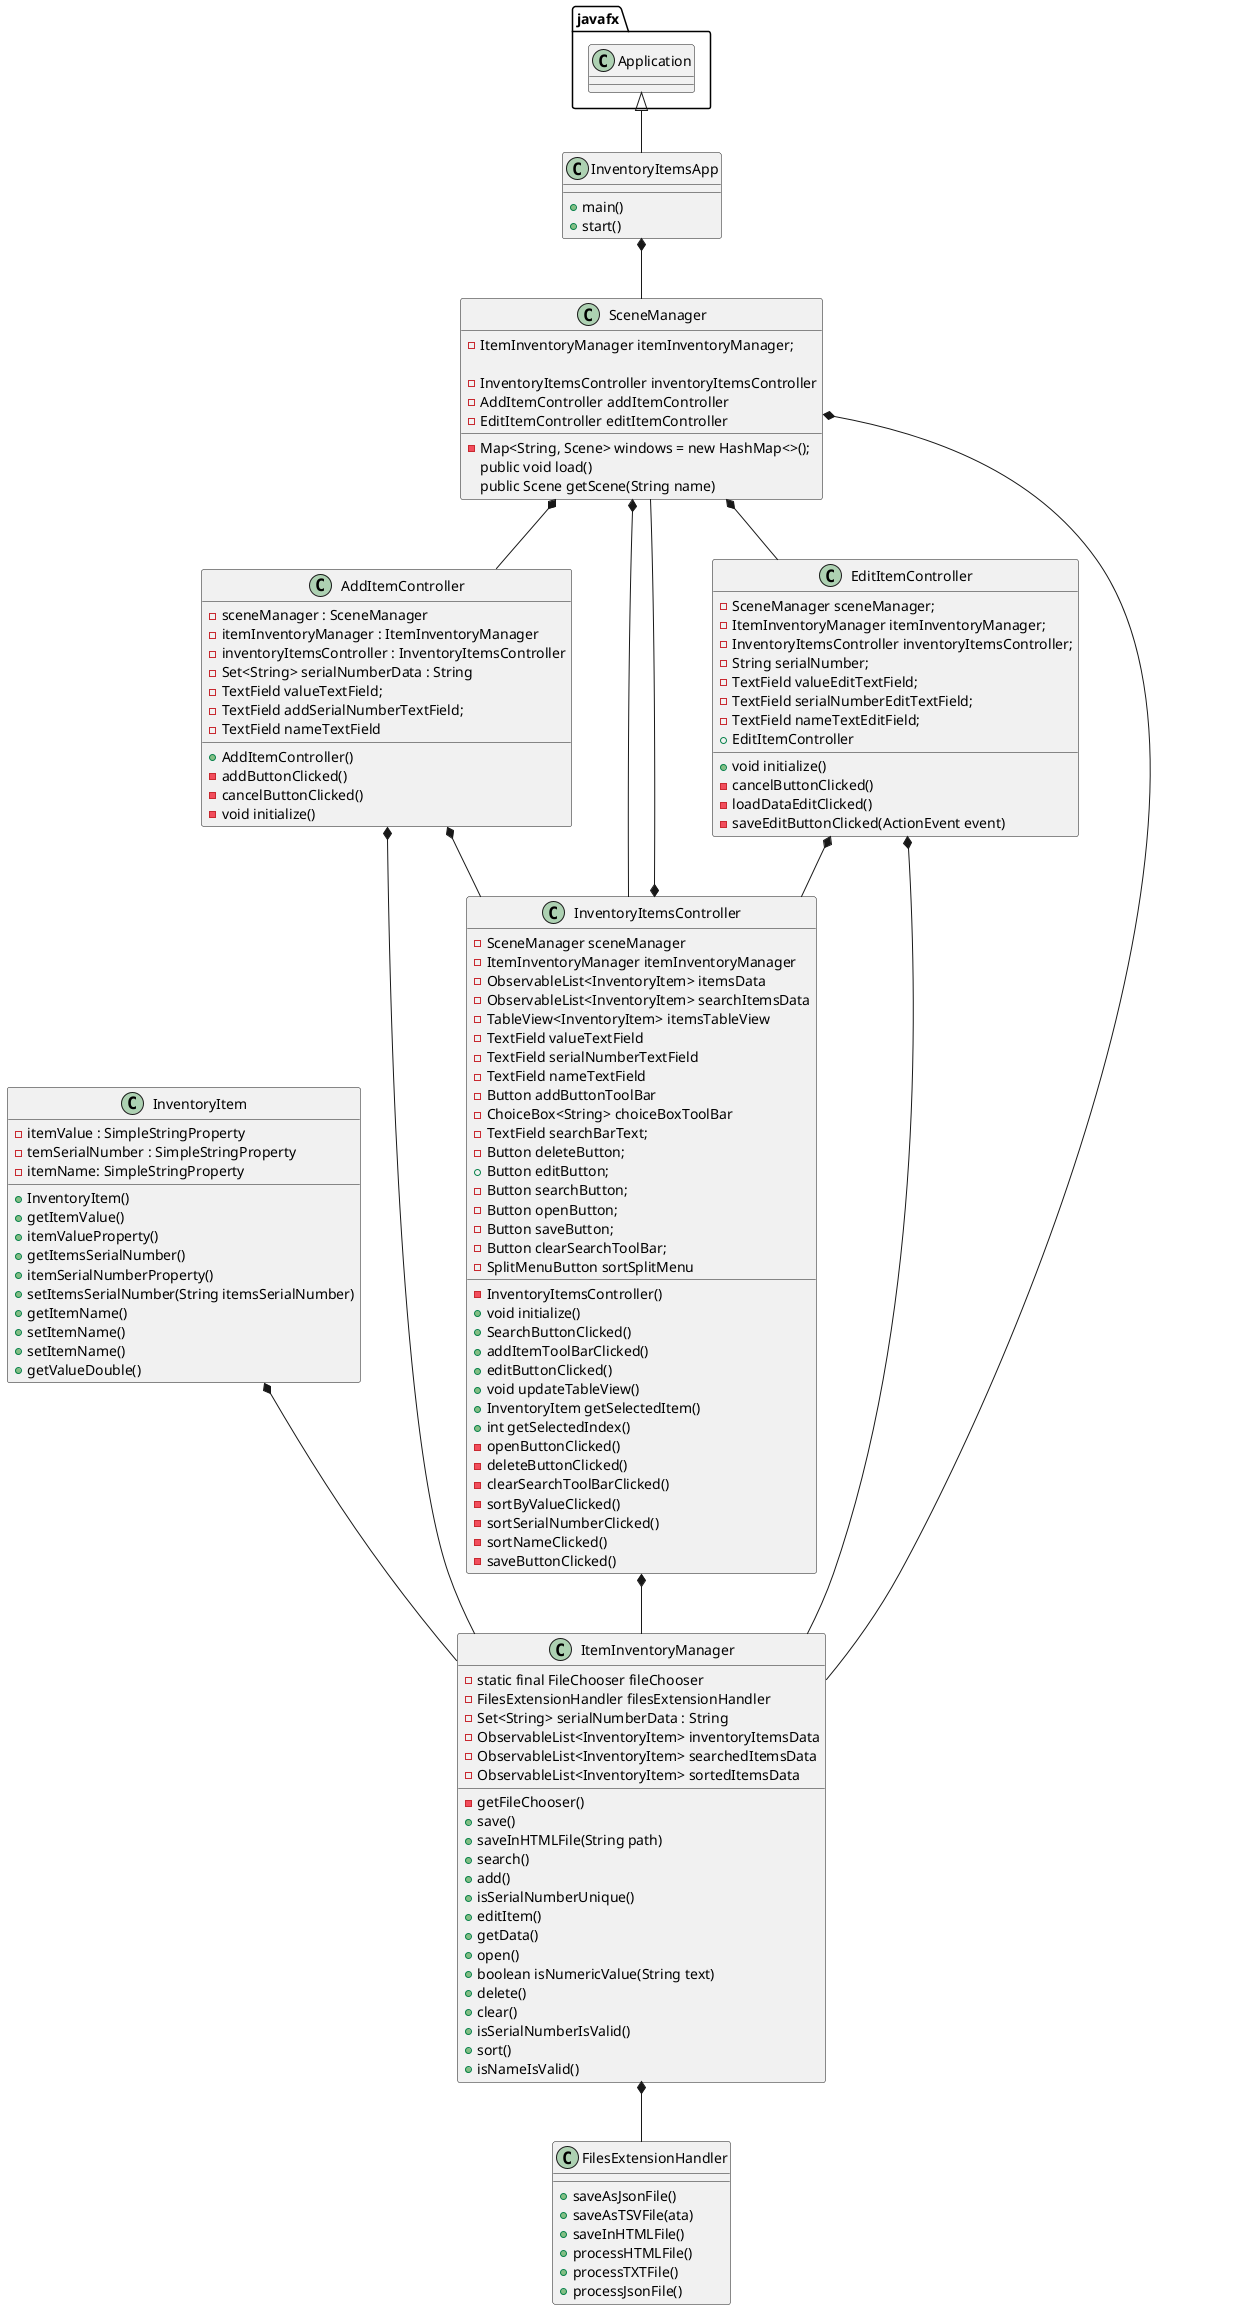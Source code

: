 @startuml

class InventoryItemsApp  {

    +main()
    +start()

    }
class AddItemController {
    - sceneManager : SceneManager
    - itemInventoryManager : ItemInventoryManager
    - inventoryItemsController : InventoryItemsController
    - Set<String> serialNumberData : String
    - TextField valueTextField;
    - TextField addSerialNumberTextField;
    - TextField nameTextField
        + AddItemController()
        - addButtonClicked()
        - cancelButtonClicked()
        - void initialize()


}
class InventoryItem{
    - itemValue : SimpleStringProperty
    - temSerialNumber : SimpleStringProperty
    - itemName: SimpleStringProperty
    + InventoryItem()
    + getItemValue()
    + itemValueProperty()
    + getItemsSerialNumber()
    + itemSerialNumberProperty()
    + setItemsSerialNumber(String itemsSerialNumber)
    + getItemName()
    + setItemName()
    + setItemName()
    + getValueDouble()
}
class ItemInventoryManager {
    - static final FileChooser fileChooser
    - FilesExtensionHandler filesExtensionHandler
    - Set<String> serialNumberData : String
    - ObservableList<InventoryItem> inventoryItemsData
    - ObservableList<InventoryItem> searchedItemsData
    - ObservableList<InventoryItem> sortedItemsData

        - getFileChooser()
        + save()
        + saveInHTMLFile(String path)
        + search()
        + add()
        + isSerialNumberUnique()
        + editItem()
        + getData()
        + open()
        + boolean isNumericValue(String text)
        + delete()
        + clear()
        + isSerialNumberIsValid()
        + sort()
        + isNameIsValid()

}
class EditItemController {
    - SceneManager sceneManager;
    - ItemInventoryManager itemInventoryManager;
    - InventoryItemsController inventoryItemsController;
    - String serialNumber;
    - TextField valueEditTextField;
    - TextField serialNumberEditTextField;
    - TextField nameTextEditField;
    + void initialize()
    + EditItemController
    - cancelButtonClicked()
    - loadDataEditClicked()
    - saveEditButtonClicked(ActionEvent event)
}
class InventoryItemsController {

    - SceneManager sceneManager
    - ItemInventoryManager itemInventoryManager
    - ObservableList<InventoryItem> itemsData
    - ObservableList<InventoryItem> searchItemsData
    - InventoryItemsController()
    - TableView<InventoryItem> itemsTableView
    - TextField valueTextField
    - TextField serialNumberTextField
    - TextField nameTextField
    - Button addButtonToolBar
    - ChoiceBox<String> choiceBoxToolBar
    - TextField searchBarText;
    - Button deleteButton;
    + Button editButton;
    - Button searchButton;
    - Button openButton;
    - Button saveButton;
    - Button clearSearchToolBar;
    - SplitMenuButton sortSplitMenu
    + void initialize()
    + SearchButtonClicked()
    + addItemToolBarClicked()
    + editButtonClicked()
    + void updateTableView()
    + InventoryItem getSelectedItem()
    + int getSelectedIndex()
    - openButtonClicked()
    - deleteButtonClicked()
    - clearSearchToolBarClicked()
    - sortByValueClicked()
    - sortSerialNumberClicked()
    - sortNameClicked()
    - saveButtonClicked()
}
 class SceneManager {
    -  ItemInventoryManager itemInventoryManager;
    - Map<String, Scene> windows = new HashMap<>();

    - InventoryItemsController inventoryItemsController
    - AddItemController addItemController
    - EditItemController editItemController

    public void load()
    public Scene getScene(String name)
}
class FilesExtensionHandler {
    + saveAsJsonFile()
    + saveAsTSVFile(ata)
    + saveInHTMLFile()
    + processHTMLFile()
    + processTXTFile()
    + processJsonFile()
}

javafx.Application <|-- InventoryItemsApp

InventoryItemsApp*--SceneManager

SceneManager*--EditItemController
SceneManager*--ItemInventoryManager
SceneManager*--AddItemController
SceneManager*--InventoryItemsController

InventoryItem*--ItemInventoryManager

ItemInventoryManager*--FilesExtensionHandler

InventoryItemsController*--SceneManager
InventoryItemsController*--ItemInventoryManager

AddItemController*--InventoryItemsController
AddItemController*--ItemInventoryManager

EditItemController*--InventoryItemsController
EditItemController*--ItemInventoryManager

@enduml